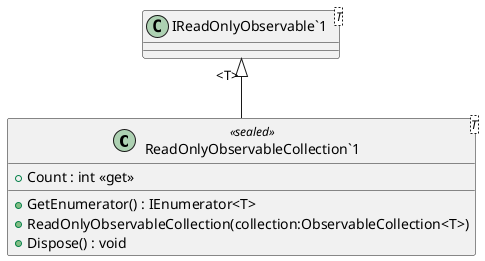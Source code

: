 @startuml
class "ReadOnlyObservableCollection`1"<T> <<sealed>> {
    + Count : int <<get>>
    + GetEnumerator() : IEnumerator<T>
    + ReadOnlyObservableCollection(collection:ObservableCollection<T>)
    + Dispose() : void
}
class "IReadOnlyObservable`1"<T> {
}
"IReadOnlyObservable`1" "<T>" <|-- "ReadOnlyObservableCollection`1"
@enduml
